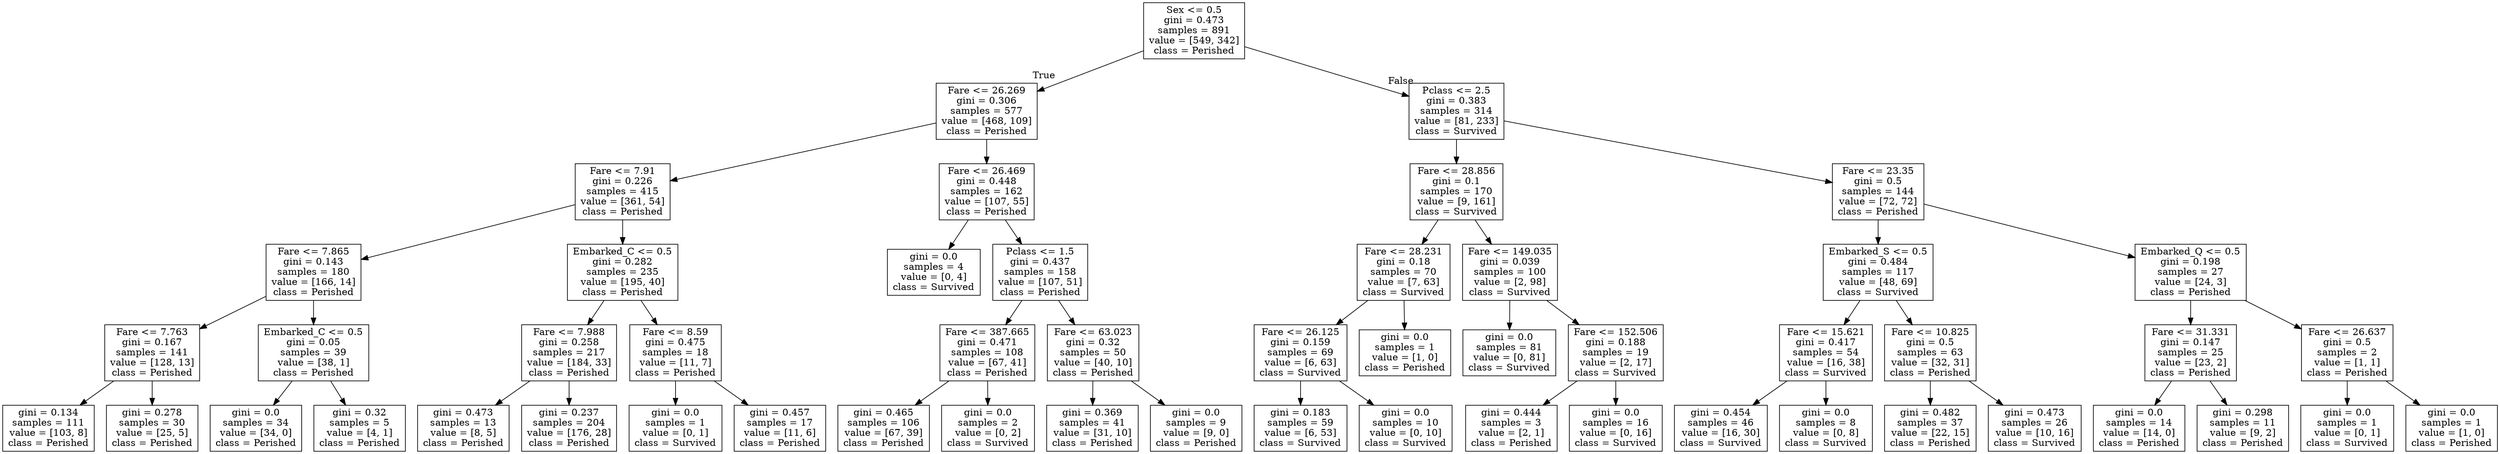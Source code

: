 digraph Tree {
node [shape=box] ;
0 [label="Sex <= 0.5\ngini = 0.473\nsamples = 891\nvalue = [549, 342]\nclass = Perished"] ;
1 [label="Fare <= 26.269\ngini = 0.306\nsamples = 577\nvalue = [468, 109]\nclass = Perished"] ;
0 -> 1 [labeldistance=2.5, labelangle=45, headlabel="True"] ;
2 [label="Fare <= 7.91\ngini = 0.226\nsamples = 415\nvalue = [361, 54]\nclass = Perished"] ;
1 -> 2 ;
3 [label="Fare <= 7.865\ngini = 0.143\nsamples = 180\nvalue = [166, 14]\nclass = Perished"] ;
2 -> 3 ;
4 [label="Fare <= 7.763\ngini = 0.167\nsamples = 141\nvalue = [128, 13]\nclass = Perished"] ;
3 -> 4 ;
5 [label="gini = 0.134\nsamples = 111\nvalue = [103, 8]\nclass = Perished"] ;
4 -> 5 ;
6 [label="gini = 0.278\nsamples = 30\nvalue = [25, 5]\nclass = Perished"] ;
4 -> 6 ;
7 [label="Embarked_C <= 0.5\ngini = 0.05\nsamples = 39\nvalue = [38, 1]\nclass = Perished"] ;
3 -> 7 ;
8 [label="gini = 0.0\nsamples = 34\nvalue = [34, 0]\nclass = Perished"] ;
7 -> 8 ;
9 [label="gini = 0.32\nsamples = 5\nvalue = [4, 1]\nclass = Perished"] ;
7 -> 9 ;
10 [label="Embarked_C <= 0.5\ngini = 0.282\nsamples = 235\nvalue = [195, 40]\nclass = Perished"] ;
2 -> 10 ;
11 [label="Fare <= 7.988\ngini = 0.258\nsamples = 217\nvalue = [184, 33]\nclass = Perished"] ;
10 -> 11 ;
12 [label="gini = 0.473\nsamples = 13\nvalue = [8, 5]\nclass = Perished"] ;
11 -> 12 ;
13 [label="gini = 0.237\nsamples = 204\nvalue = [176, 28]\nclass = Perished"] ;
11 -> 13 ;
14 [label="Fare <= 8.59\ngini = 0.475\nsamples = 18\nvalue = [11, 7]\nclass = Perished"] ;
10 -> 14 ;
15 [label="gini = 0.0\nsamples = 1\nvalue = [0, 1]\nclass = Survived"] ;
14 -> 15 ;
16 [label="gini = 0.457\nsamples = 17\nvalue = [11, 6]\nclass = Perished"] ;
14 -> 16 ;
17 [label="Fare <= 26.469\ngini = 0.448\nsamples = 162\nvalue = [107, 55]\nclass = Perished"] ;
1 -> 17 ;
18 [label="gini = 0.0\nsamples = 4\nvalue = [0, 4]\nclass = Survived"] ;
17 -> 18 ;
19 [label="Pclass <= 1.5\ngini = 0.437\nsamples = 158\nvalue = [107, 51]\nclass = Perished"] ;
17 -> 19 ;
20 [label="Fare <= 387.665\ngini = 0.471\nsamples = 108\nvalue = [67, 41]\nclass = Perished"] ;
19 -> 20 ;
21 [label="gini = 0.465\nsamples = 106\nvalue = [67, 39]\nclass = Perished"] ;
20 -> 21 ;
22 [label="gini = 0.0\nsamples = 2\nvalue = [0, 2]\nclass = Survived"] ;
20 -> 22 ;
23 [label="Fare <= 63.023\ngini = 0.32\nsamples = 50\nvalue = [40, 10]\nclass = Perished"] ;
19 -> 23 ;
24 [label="gini = 0.369\nsamples = 41\nvalue = [31, 10]\nclass = Perished"] ;
23 -> 24 ;
25 [label="gini = 0.0\nsamples = 9\nvalue = [9, 0]\nclass = Perished"] ;
23 -> 25 ;
26 [label="Pclass <= 2.5\ngini = 0.383\nsamples = 314\nvalue = [81, 233]\nclass = Survived"] ;
0 -> 26 [labeldistance=2.5, labelangle=-45, headlabel="False"] ;
27 [label="Fare <= 28.856\ngini = 0.1\nsamples = 170\nvalue = [9, 161]\nclass = Survived"] ;
26 -> 27 ;
28 [label="Fare <= 28.231\ngini = 0.18\nsamples = 70\nvalue = [7, 63]\nclass = Survived"] ;
27 -> 28 ;
29 [label="Fare <= 26.125\ngini = 0.159\nsamples = 69\nvalue = [6, 63]\nclass = Survived"] ;
28 -> 29 ;
30 [label="gini = 0.183\nsamples = 59\nvalue = [6, 53]\nclass = Survived"] ;
29 -> 30 ;
31 [label="gini = 0.0\nsamples = 10\nvalue = [0, 10]\nclass = Survived"] ;
29 -> 31 ;
32 [label="gini = 0.0\nsamples = 1\nvalue = [1, 0]\nclass = Perished"] ;
28 -> 32 ;
33 [label="Fare <= 149.035\ngini = 0.039\nsamples = 100\nvalue = [2, 98]\nclass = Survived"] ;
27 -> 33 ;
34 [label="gini = 0.0\nsamples = 81\nvalue = [0, 81]\nclass = Survived"] ;
33 -> 34 ;
35 [label="Fare <= 152.506\ngini = 0.188\nsamples = 19\nvalue = [2, 17]\nclass = Survived"] ;
33 -> 35 ;
36 [label="gini = 0.444\nsamples = 3\nvalue = [2, 1]\nclass = Perished"] ;
35 -> 36 ;
37 [label="gini = 0.0\nsamples = 16\nvalue = [0, 16]\nclass = Survived"] ;
35 -> 37 ;
38 [label="Fare <= 23.35\ngini = 0.5\nsamples = 144\nvalue = [72, 72]\nclass = Perished"] ;
26 -> 38 ;
39 [label="Embarked_S <= 0.5\ngini = 0.484\nsamples = 117\nvalue = [48, 69]\nclass = Survived"] ;
38 -> 39 ;
40 [label="Fare <= 15.621\ngini = 0.417\nsamples = 54\nvalue = [16, 38]\nclass = Survived"] ;
39 -> 40 ;
41 [label="gini = 0.454\nsamples = 46\nvalue = [16, 30]\nclass = Survived"] ;
40 -> 41 ;
42 [label="gini = 0.0\nsamples = 8\nvalue = [0, 8]\nclass = Survived"] ;
40 -> 42 ;
43 [label="Fare <= 10.825\ngini = 0.5\nsamples = 63\nvalue = [32, 31]\nclass = Perished"] ;
39 -> 43 ;
44 [label="gini = 0.482\nsamples = 37\nvalue = [22, 15]\nclass = Perished"] ;
43 -> 44 ;
45 [label="gini = 0.473\nsamples = 26\nvalue = [10, 16]\nclass = Survived"] ;
43 -> 45 ;
46 [label="Embarked_Q <= 0.5\ngini = 0.198\nsamples = 27\nvalue = [24, 3]\nclass = Perished"] ;
38 -> 46 ;
47 [label="Fare <= 31.331\ngini = 0.147\nsamples = 25\nvalue = [23, 2]\nclass = Perished"] ;
46 -> 47 ;
48 [label="gini = 0.0\nsamples = 14\nvalue = [14, 0]\nclass = Perished"] ;
47 -> 48 ;
49 [label="gini = 0.298\nsamples = 11\nvalue = [9, 2]\nclass = Perished"] ;
47 -> 49 ;
50 [label="Fare <= 26.637\ngini = 0.5\nsamples = 2\nvalue = [1, 1]\nclass = Perished"] ;
46 -> 50 ;
51 [label="gini = 0.0\nsamples = 1\nvalue = [0, 1]\nclass = Survived"] ;
50 -> 51 ;
52 [label="gini = 0.0\nsamples = 1\nvalue = [1, 0]\nclass = Perished"] ;
50 -> 52 ;
}